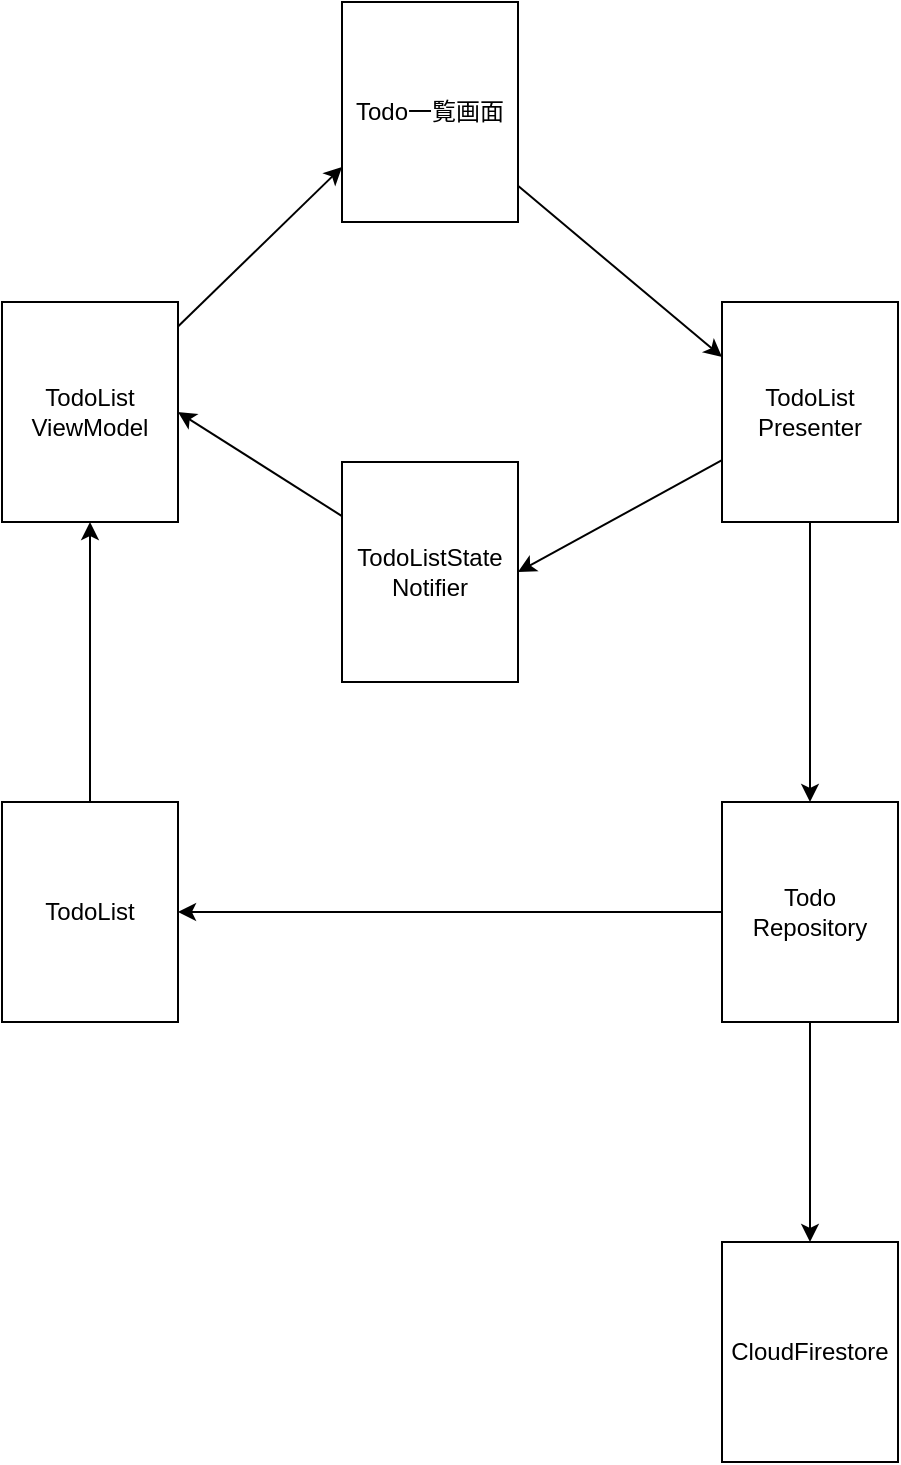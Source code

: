 <mxfile>
    <diagram id="a-w3g0tWy4vbJH0kEZjV" name="ページ1">
        <mxGraphModel dx="1132" dy="677" grid="1" gridSize="10" guides="1" tooltips="1" connect="1" arrows="1" fold="1" page="1" pageScale="1" pageWidth="827" pageHeight="1169" math="0" shadow="0">
            <root>
                <mxCell id="0"/>
                <mxCell id="1" parent="0"/>
                <mxCell id="31" style="edgeStyle=none;html=1;entryX=0;entryY=0.25;entryDx=0;entryDy=0;" edge="1" parent="1" source="24" target="25">
                    <mxGeometry relative="1" as="geometry"/>
                </mxCell>
                <mxCell id="24" value="Todo一覧画面" style="rounded=0;whiteSpace=wrap;html=1;" vertex="1" parent="1">
                    <mxGeometry x="340" y="100" width="88" height="110" as="geometry"/>
                </mxCell>
                <mxCell id="32" style="edgeStyle=none;html=1;entryX=0.5;entryY=0;entryDx=0;entryDy=0;" edge="1" parent="1" source="25" target="28">
                    <mxGeometry relative="1" as="geometry"/>
                </mxCell>
                <mxCell id="33" style="edgeStyle=none;html=1;entryX=1;entryY=0.5;entryDx=0;entryDy=0;" edge="1" parent="1" source="25" target="26">
                    <mxGeometry relative="1" as="geometry"/>
                </mxCell>
                <mxCell id="25" value="TodoList&lt;br&gt;Presenter" style="rounded=0;whiteSpace=wrap;html=1;" vertex="1" parent="1">
                    <mxGeometry x="530" y="250" width="88" height="110" as="geometry"/>
                </mxCell>
                <mxCell id="34" style="edgeStyle=none;html=1;entryX=1;entryY=0.5;entryDx=0;entryDy=0;" edge="1" parent="1" source="26" target="27">
                    <mxGeometry relative="1" as="geometry"/>
                </mxCell>
                <mxCell id="26" value="TodoListState&lt;br&gt;Notifier" style="rounded=0;whiteSpace=wrap;html=1;" vertex="1" parent="1">
                    <mxGeometry x="340" y="330" width="88" height="110" as="geometry"/>
                </mxCell>
                <mxCell id="35" style="edgeStyle=none;html=1;entryX=0;entryY=0.75;entryDx=0;entryDy=0;" edge="1" parent="1" source="27" target="24">
                    <mxGeometry relative="1" as="geometry"/>
                </mxCell>
                <mxCell id="27" value="TodoList&lt;br&gt;ViewModel" style="rounded=0;whiteSpace=wrap;html=1;" vertex="1" parent="1">
                    <mxGeometry x="170" y="250" width="88" height="110" as="geometry"/>
                </mxCell>
                <mxCell id="37" style="edgeStyle=none;html=1;entryX=1;entryY=0.5;entryDx=0;entryDy=0;" edge="1" parent="1" source="28" target="29">
                    <mxGeometry relative="1" as="geometry"/>
                </mxCell>
                <mxCell id="38" style="edgeStyle=none;html=1;entryX=0.5;entryY=0;entryDx=0;entryDy=0;" edge="1" parent="1" source="28" target="30">
                    <mxGeometry relative="1" as="geometry"/>
                </mxCell>
                <mxCell id="28" value="Todo&lt;br&gt;Repository" style="rounded=0;whiteSpace=wrap;html=1;" vertex="1" parent="1">
                    <mxGeometry x="530" y="500" width="88" height="110" as="geometry"/>
                </mxCell>
                <mxCell id="36" style="edgeStyle=none;html=1;entryX=0.5;entryY=1;entryDx=0;entryDy=0;" edge="1" parent="1" source="29" target="27">
                    <mxGeometry relative="1" as="geometry"/>
                </mxCell>
                <mxCell id="29" value="TodoList" style="rounded=0;whiteSpace=wrap;html=1;" vertex="1" parent="1">
                    <mxGeometry x="170" y="500" width="88" height="110" as="geometry"/>
                </mxCell>
                <mxCell id="30" value="CloudFirestore" style="rounded=0;whiteSpace=wrap;html=1;" vertex="1" parent="1">
                    <mxGeometry x="530" y="720" width="88" height="110" as="geometry"/>
                </mxCell>
            </root>
        </mxGraphModel>
    </diagram>
</mxfile>